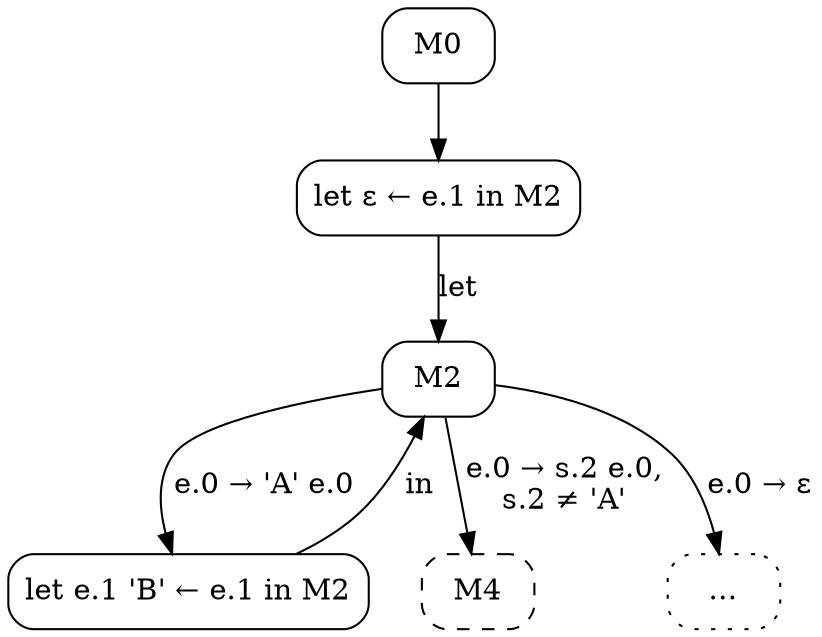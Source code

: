 digraph {
  node [shape=box, style=rounded];

  M0;
  M1 [label="let ε ← e.1 in M2"];
  M0 -> M1;
  M2;
  M1 -> M2 [label="let"];
  M3 [label="let e.1 'B' ← e.1 in M2"];
  M2 -> M3 [label="e.0 → 'A' e.0"];
  M3 -> M2 [label="in"];
  M4 [style="rounded,dashed"];
  M2 -> M4 [label="e.0 → s.2 e.0,\ns.2 ≠ 'A'"];
  M5 [label="…", style="rounded,dotted"];
  M2 -> M5 [label="e.0 → ε"];
}

